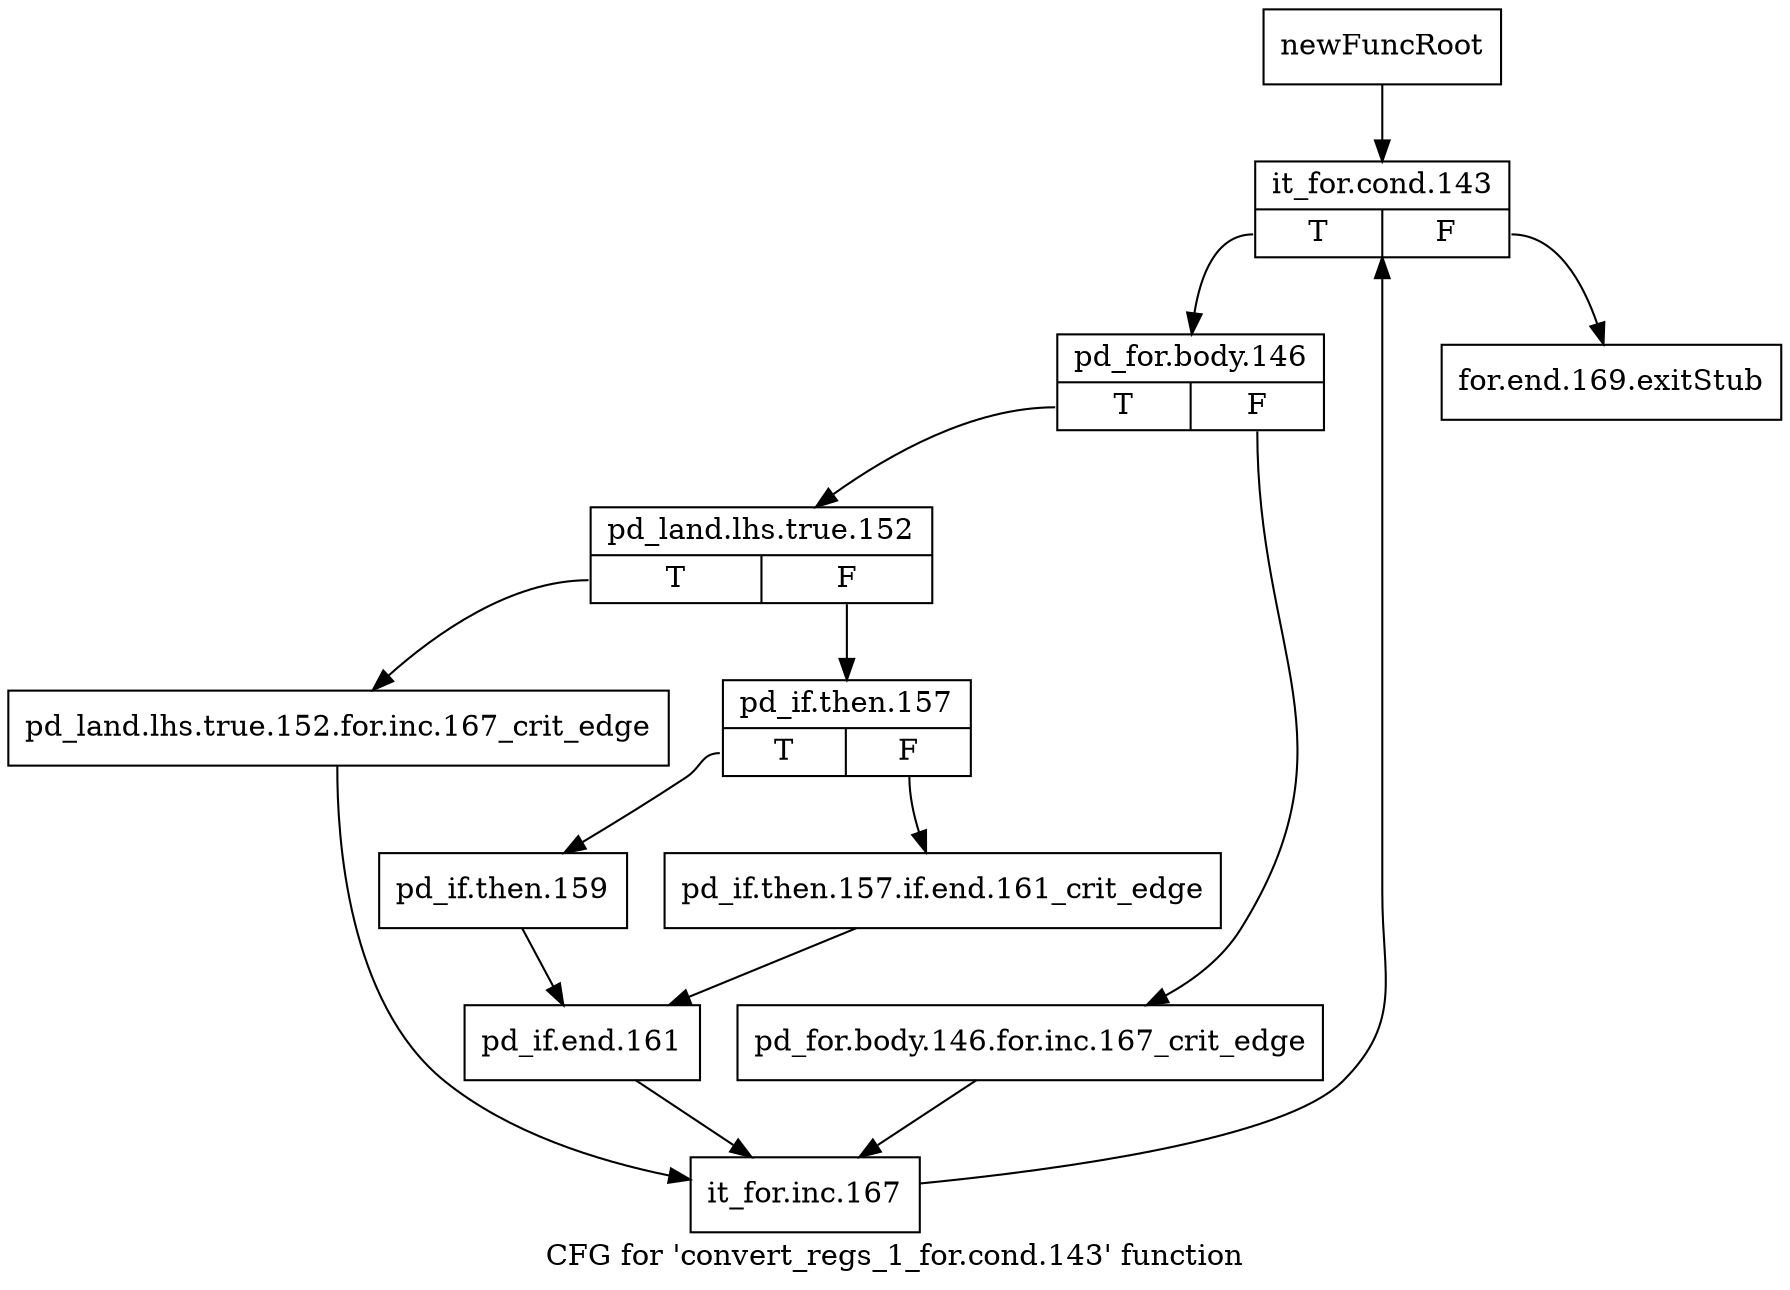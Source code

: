 digraph "CFG for 'convert_regs_1_for.cond.143' function" {
	label="CFG for 'convert_regs_1_for.cond.143' function";

	Node0xb8f4590 [shape=record,label="{newFuncRoot}"];
	Node0xb8f4590 -> Node0xb8f4630;
	Node0xb8f45e0 [shape=record,label="{for.end.169.exitStub}"];
	Node0xb8f4630 [shape=record,label="{it_for.cond.143|{<s0>T|<s1>F}}"];
	Node0xb8f4630:s0 -> Node0xb8f4680;
	Node0xb8f4630:s1 -> Node0xb8f45e0;
	Node0xb8f4680 [shape=record,label="{pd_for.body.146|{<s0>T|<s1>F}}"];
	Node0xb8f4680:s0 -> Node0xb8f4720;
	Node0xb8f4680:s1 -> Node0xb8f46d0;
	Node0xb8f46d0 [shape=record,label="{pd_for.body.146.for.inc.167_crit_edge}"];
	Node0xb8f46d0 -> Node0xb8f4900;
	Node0xb8f4720 [shape=record,label="{pd_land.lhs.true.152|{<s0>T|<s1>F}}"];
	Node0xb8f4720:s0 -> Node0xb8f48b0;
	Node0xb8f4720:s1 -> Node0xb8f4770;
	Node0xb8f4770 [shape=record,label="{pd_if.then.157|{<s0>T|<s1>F}}"];
	Node0xb8f4770:s0 -> Node0xb8f4810;
	Node0xb8f4770:s1 -> Node0xb8f47c0;
	Node0xb8f47c0 [shape=record,label="{pd_if.then.157.if.end.161_crit_edge}"];
	Node0xb8f47c0 -> Node0xb8f4860;
	Node0xb8f4810 [shape=record,label="{pd_if.then.159}"];
	Node0xb8f4810 -> Node0xb8f4860;
	Node0xb8f4860 [shape=record,label="{pd_if.end.161}"];
	Node0xb8f4860 -> Node0xb8f4900;
	Node0xb8f48b0 [shape=record,label="{pd_land.lhs.true.152.for.inc.167_crit_edge}"];
	Node0xb8f48b0 -> Node0xb8f4900;
	Node0xb8f4900 [shape=record,label="{it_for.inc.167}"];
	Node0xb8f4900 -> Node0xb8f4630;
}
